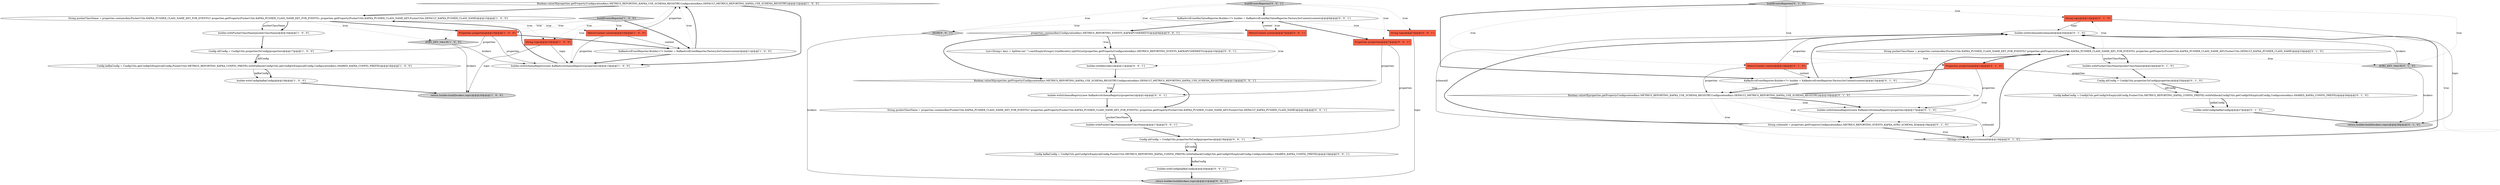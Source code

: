 digraph {
5 [style = filled, label = "Boolean.valueOf(properties.getProperty(ConfigurationKeys.METRICS_REPORTING_KAFKA_USE_SCHEMA_REGISTRY,ConfigurationKeys.DEFAULT_METRICS_REPORTING_KAFKA_USE_SCHEMA_REGISTRY))@@@12@@@['1', '0', '0']", fillcolor = white, shape = diamond image = "AAA0AAABBB1BBB"];
36 [style = filled, label = "builder.withKeys(keys)@@@11@@@['0', '0', '1']", fillcolor = white, shape = ellipse image = "AAA0AAABBB3BBB"];
42 [style = filled, label = "Config allConfig = ConfigUtils.propertiesToConfig(properties)@@@18@@@['0', '0', '1']", fillcolor = white, shape = ellipse image = "AAA0AAABBB3BBB"];
7 [style = filled, label = "String pusherClassName = properties.containsKey(PusherUtils.KAFKA_PUSHER_CLASS_NAME_KEY_FOR_EVENTS)? properties.getProperty(PusherUtils.KAFKA_PUSHER_CLASS_NAME_KEY_FOR_EVENTS): properties.getProperty(PusherUtils.KAFKA_PUSHER_CLASS_NAME_KEY,PusherUtils.DEFAULT_KAFKA_PUSHER_CLASS_NAME)@@@15@@@['1', '0', '0']", fillcolor = white, shape = ellipse image = "AAA0AAABBB1BBB"];
47 [style = filled, label = "builder.withConfig(kafkaConfig)@@@20@@@['0', '0', '1']", fillcolor = white, shape = ellipse image = "AAA0AAABBB3BBB"];
15 [style = filled, label = "String topic@@@14@@@['0', '1', '0']", fillcolor = tomato, shape = box image = "AAA0AAABBB2BBB"];
14 [style = filled, label = "AVRO_KEY_VALUE['0', '1', '0']", fillcolor = lightgray, shape = diamond image = "AAA0AAABBB2BBB"];
34 [style = filled, label = "Properties properties@@@7@@@['0', '0', '1']", fillcolor = tomato, shape = box image = "AAA0AAABBB3BBB"];
29 [style = filled, label = "builder.withConfig(kafkaConfig)@@@27@@@['0', '1', '0']", fillcolor = white, shape = ellipse image = "AAA0AAABBB2BBB"];
16 [style = filled, label = "builder.withSchemaRegistry(new KafkaAvroSchemaRegistry(properties))@@@17@@@['0', '1', '0']", fillcolor = white, shape = ellipse image = "AAA0AAABBB2BBB"];
32 [style = filled, label = "String topic@@@7@@@['0', '0', '1']", fillcolor = tomato, shape = box image = "AAA0AAABBB3BBB"];
1 [style = filled, label = "Properties properties@@@10@@@['1', '0', '0']", fillcolor = tomato, shape = box image = "AAA0AAABBB1BBB"];
13 [style = filled, label = "Config allConfig = ConfigUtils.propertiesToConfig(properties)@@@17@@@['1', '0', '0']", fillcolor = white, shape = ellipse image = "AAA0AAABBB1BBB"];
3 [style = filled, label = "builder.withSchemaRegistry(new KafkaAvroSchemaRegistry(properties))@@@13@@@['1', '0', '0']", fillcolor = white, shape = ellipse image = "AAA0AAABBB1BBB"];
9 [style = filled, label = "builder.withPusherClassName(pusherClassName)@@@16@@@['1', '0', '0']", fillcolor = white, shape = ellipse image = "AAA0AAABBB1BBB"];
27 [style = filled, label = "buildEventsReporter['0', '1', '0']", fillcolor = lightgray, shape = diamond image = "AAA0AAABBB2BBB"];
8 [style = filled, label = "Config kafkaConfig = ConfigUtils.getConfigOrEmpty(allConfig,PusherUtils.METRICS_REPORTING_KAFKA_CONFIG_PREFIX).withFallback(ConfigUtils.getConfigOrEmpty(allConfig,ConfigurationKeys.SHARED_KAFKA_CONFIG_PREFIX))@@@18@@@['1', '0', '0']", fillcolor = white, shape = ellipse image = "AAA0AAABBB1BBB"];
22 [style = filled, label = "String schemaId = properties.getProperty(ConfigurationKeys.METRICS_REPORTING_EVENTS_KAFKA_AVRO_SCHEMA_ID)@@@18@@@['0', '1', '0']", fillcolor = white, shape = ellipse image = "AAA0AAABBB2BBB"];
24 [style = filled, label = "!Strings.isNullOrEmpty(schemaId)@@@19@@@['0', '1', '0']", fillcolor = white, shape = diamond image = "AAA0AAABBB2BBB"];
33 [style = filled, label = "MetricContext context@@@7@@@['0', '0', '1']", fillcolor = tomato, shape = box image = "AAA0AAABBB3BBB"];
38 [style = filled, label = "return builder.build(brokers,topic)@@@21@@@['0', '0', '1']", fillcolor = lightgray, shape = ellipse image = "AAA0AAABBB3BBB"];
31 [style = filled, label = "JSON['0', '0', '1']", fillcolor = lightgray, shape = diamond image = "AAA0AAABBB3BBB"];
20 [style = filled, label = "Properties properties@@@14@@@['0', '1', '0']", fillcolor = tomato, shape = box image = "AAA0AAABBB2BBB"];
19 [style = filled, label = "String pusherClassName = properties.containsKey(PusherUtils.KAFKA_PUSHER_CLASS_NAME_KEY_FOR_EVENTS)? properties.getProperty(PusherUtils.KAFKA_PUSHER_CLASS_NAME_KEY_FOR_EVENTS): properties.getProperty(PusherUtils.KAFKA_PUSHER_CLASS_NAME_KEY,PusherUtils.DEFAULT_KAFKA_PUSHER_CLASS_NAME)@@@23@@@['0', '1', '0']", fillcolor = white, shape = ellipse image = "AAA0AAABBB2BBB"];
17 [style = filled, label = "builder.withSchemaId(schemaId)@@@20@@@['0', '1', '0']", fillcolor = white, shape = ellipse image = "AAA0AAABBB2BBB"];
11 [style = filled, label = "builder.withConfig(kafkaConfig)@@@19@@@['1', '0', '0']", fillcolor = white, shape = ellipse image = "AAA0AAABBB1BBB"];
46 [style = filled, label = "String pusherClassName = properties.containsKey(PusherUtils.KAFKA_PUSHER_CLASS_NAME_KEY_FOR_EVENTS)? properties.getProperty(PusherUtils.KAFKA_PUSHER_CLASS_NAME_KEY_FOR_EVENTS): properties.getProperty(PusherUtils.KAFKA_PUSHER_CLASS_NAME_KEY,PusherUtils.DEFAULT_KAFKA_PUSHER_CLASS_NAME)@@@16@@@['0', '0', '1']", fillcolor = white, shape = ellipse image = "AAA0AAABBB3BBB"];
0 [style = filled, label = "AVRO_KEY_VALUE['1', '0', '0']", fillcolor = lightgray, shape = diamond image = "AAA0AAABBB1BBB"];
23 [style = filled, label = "MetricContext context@@@14@@@['0', '1', '0']", fillcolor = tomato, shape = box image = "AAA0AAABBB2BBB"];
40 [style = filled, label = "List<String> keys = Splitter.on(\",\").omitEmptyStrings().trimResults().splitToList(properties.getProperty(ConfigurationKeys.METRICS_REPORTING_EVENTS_KAFKAPUSHERKEYS))@@@10@@@['0', '0', '1']", fillcolor = white, shape = ellipse image = "AAA0AAABBB3BBB"];
6 [style = filled, label = "KafkaAvroEventReporter.Builder<?> builder = KafkaAvroEventReporter.Factory.forContext(context)@@@11@@@['1', '0', '0']", fillcolor = white, shape = ellipse image = "AAA0AAABBB1BBB"];
44 [style = filled, label = "builder.withSchemaRegistry(new KafkaAvroSchemaRegistry(properties))@@@14@@@['0', '0', '1']", fillcolor = white, shape = ellipse image = "AAA0AAABBB3BBB"];
45 [style = filled, label = "builder.withPusherClassName(pusherClassName)@@@17@@@['0', '0', '1']", fillcolor = white, shape = ellipse image = "AAA0AAABBB3BBB"];
28 [style = filled, label = "return builder.build(brokers,topic)@@@28@@@['0', '1', '0']", fillcolor = lightgray, shape = ellipse image = "AAA0AAABBB2BBB"];
25 [style = filled, label = "builder.withPusherClassName(pusherClassName)@@@24@@@['0', '1', '0']", fillcolor = white, shape = ellipse image = "AAA0AAABBB2BBB"];
35 [style = filled, label = "KafkaAvroEventKeyValueReporter.Builder<?> builder = KafkaAvroEventKeyValueReporter.Factory.forContext(context)@@@8@@@['0', '0', '1']", fillcolor = white, shape = ellipse image = "AAA0AAABBB3BBB"];
21 [style = filled, label = "KafkaAvroEventReporter.Builder<?> builder = KafkaAvroEventReporter.Factory.forContext(context)@@@15@@@['0', '1', '0']", fillcolor = white, shape = ellipse image = "AAA0AAABBB2BBB"];
41 [style = filled, label = "buildEventsReporter['0', '0', '1']", fillcolor = lightgray, shape = diamond image = "AAA0AAABBB3BBB"];
4 [style = filled, label = "MetricContext context@@@10@@@['1', '0', '0']", fillcolor = tomato, shape = box image = "AAA0AAABBB1BBB"];
39 [style = filled, label = "Config kafkaConfig = ConfigUtils.getConfigOrEmpty(allConfig,PusherUtils.METRICS_REPORTING_KAFKA_CONFIG_PREFIX).withFallback(ConfigUtils.getConfigOrEmpty(allConfig,ConfigurationKeys.SHARED_KAFKA_CONFIG_PREFIX))@@@19@@@['0', '0', '1']", fillcolor = white, shape = ellipse image = "AAA0AAABBB3BBB"];
26 [style = filled, label = "Config kafkaConfig = ConfigUtils.getConfigOrEmpty(allConfig,PusherUtils.METRICS_REPORTING_KAFKA_CONFIG_PREFIX).withFallback(ConfigUtils.getConfigOrEmpty(allConfig,ConfigurationKeys.SHARED_KAFKA_CONFIG_PREFIX))@@@26@@@['0', '1', '0']", fillcolor = white, shape = ellipse image = "AAA0AAABBB2BBB"];
37 [style = filled, label = "Boolean.valueOf(properties.getProperty(ConfigurationKeys.METRICS_REPORTING_KAFKA_USE_SCHEMA_REGISTRY,ConfigurationKeys.DEFAULT_METRICS_REPORTING_KAFKA_USE_SCHEMA_REGISTRY))@@@13@@@['0', '0', '1']", fillcolor = white, shape = diamond image = "AAA0AAABBB3BBB"];
43 [style = filled, label = "properties.containsKey(ConfigurationKeys.METRICS_REPORTING_EVENTS_KAFKAPUSHERKEYS)@@@9@@@['0', '0', '1']", fillcolor = white, shape = diamond image = "AAA0AAABBB3BBB"];
12 [style = filled, label = "return builder.build(brokers,topic)@@@20@@@['1', '0', '0']", fillcolor = lightgray, shape = ellipse image = "AAA0AAABBB1BBB"];
2 [style = filled, label = "String topic@@@10@@@['1', '0', '0']", fillcolor = tomato, shape = box image = "AAA0AAABBB1BBB"];
30 [style = filled, label = "Config allConfig = ConfigUtils.propertiesToConfig(properties)@@@25@@@['0', '1', '0']", fillcolor = white, shape = ellipse image = "AAA0AAABBB2BBB"];
10 [style = filled, label = "buildEventsReporter['1', '0', '0']", fillcolor = lightgray, shape = diamond image = "AAA0AAABBB1BBB"];
18 [style = filled, label = "Boolean.valueOf(properties.getProperty(ConfigurationKeys.METRICS_REPORTING_KAFKA_USE_SCHEMA_REGISTRY,ConfigurationKeys.DEFAULT_METRICS_REPORTING_KAFKA_USE_SCHEMA_REGISTRY))@@@16@@@['0', '1', '0']", fillcolor = white, shape = diamond image = "AAA0AAABBB2BBB"];
8->11 [style = solid, label="kafkaConfig"];
4->5 [style = solid, label="properties"];
11->12 [style = bold, label=""];
22->24 [style = bold, label=""];
5->3 [style = dotted, label="true"];
1->3 [style = solid, label="properties"];
21->22 [style = dotted, label="true"];
27->15 [style = dotted, label="true"];
35->32 [style = dotted, label="true"];
15->17 [style = solid, label="topic"];
41->35 [style = bold, label=""];
14->28 [style = solid, label="brokers"];
3->7 [style = bold, label=""];
41->33 [style = dotted, label="true"];
2->3 [style = solid, label="topic"];
19->23 [style = dotted, label="true"];
34->42 [style = solid, label="properties"];
22->24 [style = dotted, label="true"];
21->18 [style = bold, label=""];
0->3 [style = solid, label="brokers"];
31->38 [style = solid, label="brokers"];
18->24 [style = dotted, label="true"];
6->5 [style = bold, label=""];
40->36 [style = solid, label="keys"];
43->40 [style = dotted, label="true"];
39->47 [style = bold, label=""];
0->12 [style = solid, label="brokers"];
27->23 [style = dotted, label="true"];
7->0 [style = dotted, label="true"];
7->1 [style = bold, label=""];
35->34 [style = bold, label=""];
37->44 [style = dotted, label="true"];
19->25 [style = solid, label="pusherClassName"];
27->21 [style = bold, label=""];
4->3 [style = solid, label="properties"];
30->26 [style = bold, label=""];
44->46 [style = bold, label=""];
21->18 [style = dotted, label="true"];
7->9 [style = bold, label=""];
20->16 [style = solid, label="properties"];
35->31 [style = dotted, label="true"];
10->0 [style = dotted, label="true"];
22->17 [style = bold, label=""];
30->26 [style = solid, label="allConfig"];
46->45 [style = bold, label=""];
6->5 [style = dotted, label="true"];
4->6 [style = solid, label="context"];
47->38 [style = bold, label=""];
22->17 [style = solid, label="schemaId"];
39->47 [style = solid, label="kafkaConfig"];
5->7 [style = bold, label=""];
7->2 [style = dotted, label="true"];
7->4 [style = dotted, label="true"];
10->1 [style = dotted, label="true"];
10->6 [style = bold, label=""];
13->8 [style = solid, label="allConfig"];
35->43 [style = bold, label=""];
17->19 [style = bold, label=""];
24->17 [style = bold, label=""];
14->17 [style = solid, label="brokers"];
16->22 [style = bold, label=""];
41->31 [style = dotted, label="true"];
42->39 [style = solid, label="allConfig"];
19->25 [style = bold, label=""];
20->30 [style = solid, label="properties"];
6->3 [style = bold, label=""];
43->40 [style = bold, label=""];
18->16 [style = bold, label=""];
19->15 [style = dotted, label="true"];
32->38 [style = solid, label="topic"];
46->45 [style = solid, label="pusherClassName"];
43->36 [style = dotted, label="true"];
15->28 [style = solid, label="topic"];
5->3 [style = bold, label=""];
24->19 [style = bold, label=""];
13->8 [style = bold, label=""];
37->46 [style = bold, label=""];
21->16 [style = dotted, label="true"];
23->21 [style = solid, label="context"];
18->22 [style = dotted, label="true"];
26->29 [style = bold, label=""];
27->20 [style = dotted, label="true"];
16->24 [style = solid, label="schemaId"];
10->2 [style = dotted, label="true"];
42->39 [style = bold, label=""];
41->34 [style = dotted, label="true"];
36->37 [style = bold, label=""];
27->14 [style = dotted, label="true"];
2->12 [style = solid, label="topic"];
37->44 [style = bold, label=""];
7->9 [style = solid, label="pusherClassName"];
40->36 [style = bold, label=""];
35->33 [style = dotted, label="true"];
19->20 [style = bold, label=""];
29->28 [style = bold, label=""];
21->17 [style = bold, label=""];
9->13 [style = bold, label=""];
19->14 [style = dotted, label="true"];
43->37 [style = bold, label=""];
1->6 [style = bold, label=""];
1->13 [style = solid, label="properties"];
33->35 [style = solid, label="context"];
18->16 [style = dotted, label="true"];
20->21 [style = bold, label=""];
8->11 [style = bold, label=""];
26->29 [style = solid, label="kafkaConfig"];
45->42 [style = bold, label=""];
18->19 [style = bold, label=""];
34->44 [style = solid, label="properties"];
10->4 [style = dotted, label="true"];
41->32 [style = dotted, label="true"];
23->18 [style = solid, label="properties"];
25->30 [style = bold, label=""];
23->17 [style = solid, label="properties"];
24->17 [style = dotted, label="true"];
}
